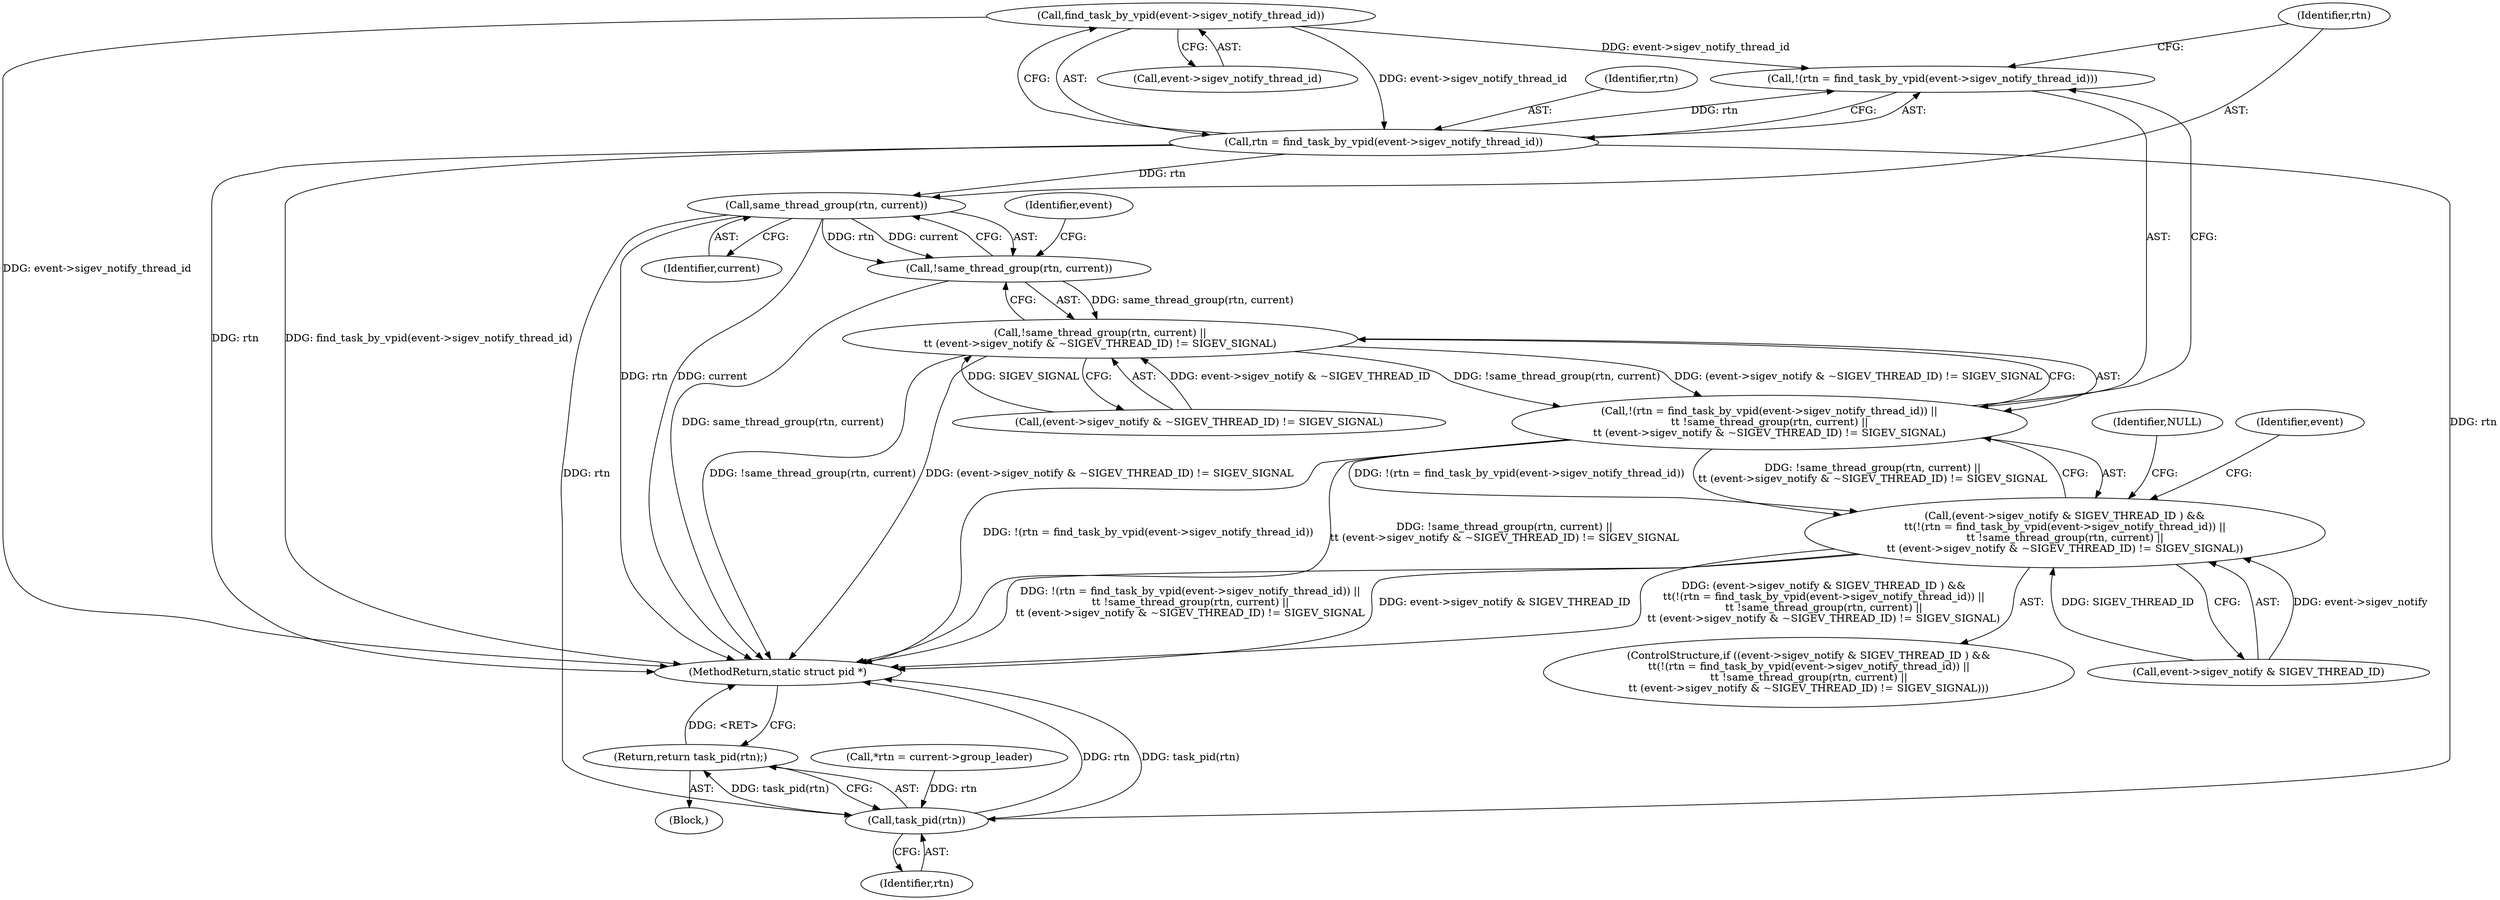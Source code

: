 digraph "1_linux_cef31d9af908243421258f1df35a4a644604efbe_1@pointer" {
"1000120" [label="(Call,find_task_by_vpid(event->sigev_notify_thread_id))"];
"1000117" [label="(Call,!(rtn = find_task_by_vpid(event->sigev_notify_thread_id)))"];
"1000118" [label="(Call,rtn = find_task_by_vpid(event->sigev_notify_thread_id))"];
"1000126" [label="(Call,same_thread_group(rtn, current))"];
"1000125" [label="(Call,!same_thread_group(rtn, current))"];
"1000124" [label="(Call,!same_thread_group(rtn, current) ||\n\t\t (event->sigev_notify & ~SIGEV_THREAD_ID) != SIGEV_SIGNAL)"];
"1000116" [label="(Call,!(rtn = find_task_by_vpid(event->sigev_notify_thread_id)) ||\n\t\t !same_thread_group(rtn, current) ||\n\t\t (event->sigev_notify & ~SIGEV_THREAD_ID) != SIGEV_SIGNAL)"];
"1000110" [label="(Call,(event->sigev_notify & SIGEV_THREAD_ID ) &&\n\t\t(!(rtn = find_task_by_vpid(event->sigev_notify_thread_id)) ||\n\t\t !same_thread_group(rtn, current) ||\n\t\t (event->sigev_notify & ~SIGEV_THREAD_ID) != SIGEV_SIGNAL))"];
"1000161" [label="(Call,task_pid(rtn))"];
"1000160" [label="(Return,return task_pid(rtn);)"];
"1000162" [label="(Identifier,rtn)"];
"1000117" [label="(Call,!(rtn = find_task_by_vpid(event->sigev_notify_thread_id)))"];
"1000119" [label="(Identifier,rtn)"];
"1000110" [label="(Call,(event->sigev_notify & SIGEV_THREAD_ID ) &&\n\t\t(!(rtn = find_task_by_vpid(event->sigev_notify_thread_id)) ||\n\t\t !same_thread_group(rtn, current) ||\n\t\t (event->sigev_notify & ~SIGEV_THREAD_ID) != SIGEV_SIGNAL))"];
"1000163" [label="(MethodReturn,static struct pid *)"];
"1000118" [label="(Call,rtn = find_task_by_vpid(event->sigev_notify_thread_id))"];
"1000161" [label="(Call,task_pid(rtn))"];
"1000129" [label="(Call,(event->sigev_notify & ~SIGEV_THREAD_ID) != SIGEV_SIGNAL)"];
"1000111" [label="(Call,event->sigev_notify & SIGEV_THREAD_ID)"];
"1000160" [label="(Return,return task_pid(rtn);)"];
"1000104" [label="(Call,*rtn = current->group_leader)"];
"1000128" [label="(Identifier,current)"];
"1000126" [label="(Call,same_thread_group(rtn, current))"];
"1000102" [label="(Block,)"];
"1000132" [label="(Identifier,event)"];
"1000125" [label="(Call,!same_thread_group(rtn, current))"];
"1000116" [label="(Call,!(rtn = find_task_by_vpid(event->sigev_notify_thread_id)) ||\n\t\t !same_thread_group(rtn, current) ||\n\t\t (event->sigev_notify & ~SIGEV_THREAD_ID) != SIGEV_SIGNAL)"];
"1000120" [label="(Call,find_task_by_vpid(event->sigev_notify_thread_id))"];
"1000137" [label="(Identifier,NULL)"];
"1000127" [label="(Identifier,rtn)"];
"1000143" [label="(Identifier,event)"];
"1000121" [label="(Call,event->sigev_notify_thread_id)"];
"1000109" [label="(ControlStructure,if ((event->sigev_notify & SIGEV_THREAD_ID ) &&\n\t\t(!(rtn = find_task_by_vpid(event->sigev_notify_thread_id)) ||\n\t\t !same_thread_group(rtn, current) ||\n\t\t (event->sigev_notify & ~SIGEV_THREAD_ID) != SIGEV_SIGNAL)))"];
"1000124" [label="(Call,!same_thread_group(rtn, current) ||\n\t\t (event->sigev_notify & ~SIGEV_THREAD_ID) != SIGEV_SIGNAL)"];
"1000120" -> "1000118"  [label="AST: "];
"1000120" -> "1000121"  [label="CFG: "];
"1000121" -> "1000120"  [label="AST: "];
"1000118" -> "1000120"  [label="CFG: "];
"1000120" -> "1000163"  [label="DDG: event->sigev_notify_thread_id"];
"1000120" -> "1000117"  [label="DDG: event->sigev_notify_thread_id"];
"1000120" -> "1000118"  [label="DDG: event->sigev_notify_thread_id"];
"1000117" -> "1000116"  [label="AST: "];
"1000117" -> "1000118"  [label="CFG: "];
"1000118" -> "1000117"  [label="AST: "];
"1000127" -> "1000117"  [label="CFG: "];
"1000116" -> "1000117"  [label="CFG: "];
"1000118" -> "1000117"  [label="DDG: rtn"];
"1000119" -> "1000118"  [label="AST: "];
"1000118" -> "1000163"  [label="DDG: rtn"];
"1000118" -> "1000163"  [label="DDG: find_task_by_vpid(event->sigev_notify_thread_id)"];
"1000118" -> "1000126"  [label="DDG: rtn"];
"1000118" -> "1000161"  [label="DDG: rtn"];
"1000126" -> "1000125"  [label="AST: "];
"1000126" -> "1000128"  [label="CFG: "];
"1000127" -> "1000126"  [label="AST: "];
"1000128" -> "1000126"  [label="AST: "];
"1000125" -> "1000126"  [label="CFG: "];
"1000126" -> "1000163"  [label="DDG: current"];
"1000126" -> "1000163"  [label="DDG: rtn"];
"1000126" -> "1000125"  [label="DDG: rtn"];
"1000126" -> "1000125"  [label="DDG: current"];
"1000126" -> "1000161"  [label="DDG: rtn"];
"1000125" -> "1000124"  [label="AST: "];
"1000132" -> "1000125"  [label="CFG: "];
"1000124" -> "1000125"  [label="CFG: "];
"1000125" -> "1000163"  [label="DDG: same_thread_group(rtn, current)"];
"1000125" -> "1000124"  [label="DDG: same_thread_group(rtn, current)"];
"1000124" -> "1000116"  [label="AST: "];
"1000124" -> "1000129"  [label="CFG: "];
"1000129" -> "1000124"  [label="AST: "];
"1000116" -> "1000124"  [label="CFG: "];
"1000124" -> "1000163"  [label="DDG: !same_thread_group(rtn, current)"];
"1000124" -> "1000163"  [label="DDG: (event->sigev_notify & ~SIGEV_THREAD_ID) != SIGEV_SIGNAL"];
"1000124" -> "1000116"  [label="DDG: !same_thread_group(rtn, current)"];
"1000124" -> "1000116"  [label="DDG: (event->sigev_notify & ~SIGEV_THREAD_ID) != SIGEV_SIGNAL"];
"1000129" -> "1000124"  [label="DDG: event->sigev_notify & ~SIGEV_THREAD_ID"];
"1000129" -> "1000124"  [label="DDG: SIGEV_SIGNAL"];
"1000116" -> "1000110"  [label="AST: "];
"1000110" -> "1000116"  [label="CFG: "];
"1000116" -> "1000163"  [label="DDG: !(rtn = find_task_by_vpid(event->sigev_notify_thread_id))"];
"1000116" -> "1000163"  [label="DDG: !same_thread_group(rtn, current) ||\n\t\t (event->sigev_notify & ~SIGEV_THREAD_ID) != SIGEV_SIGNAL"];
"1000116" -> "1000110"  [label="DDG: !(rtn = find_task_by_vpid(event->sigev_notify_thread_id))"];
"1000116" -> "1000110"  [label="DDG: !same_thread_group(rtn, current) ||\n\t\t (event->sigev_notify & ~SIGEV_THREAD_ID) != SIGEV_SIGNAL"];
"1000110" -> "1000109"  [label="AST: "];
"1000110" -> "1000111"  [label="CFG: "];
"1000111" -> "1000110"  [label="AST: "];
"1000137" -> "1000110"  [label="CFG: "];
"1000143" -> "1000110"  [label="CFG: "];
"1000110" -> "1000163"  [label="DDG: (event->sigev_notify & SIGEV_THREAD_ID ) &&\n\t\t(!(rtn = find_task_by_vpid(event->sigev_notify_thread_id)) ||\n\t\t !same_thread_group(rtn, current) ||\n\t\t (event->sigev_notify & ~SIGEV_THREAD_ID) != SIGEV_SIGNAL)"];
"1000110" -> "1000163"  [label="DDG: !(rtn = find_task_by_vpid(event->sigev_notify_thread_id)) ||\n\t\t !same_thread_group(rtn, current) ||\n\t\t (event->sigev_notify & ~SIGEV_THREAD_ID) != SIGEV_SIGNAL"];
"1000110" -> "1000163"  [label="DDG: event->sigev_notify & SIGEV_THREAD_ID"];
"1000111" -> "1000110"  [label="DDG: event->sigev_notify"];
"1000111" -> "1000110"  [label="DDG: SIGEV_THREAD_ID"];
"1000161" -> "1000160"  [label="AST: "];
"1000161" -> "1000162"  [label="CFG: "];
"1000162" -> "1000161"  [label="AST: "];
"1000160" -> "1000161"  [label="CFG: "];
"1000161" -> "1000163"  [label="DDG: rtn"];
"1000161" -> "1000163"  [label="DDG: task_pid(rtn)"];
"1000161" -> "1000160"  [label="DDG: task_pid(rtn)"];
"1000104" -> "1000161"  [label="DDG: rtn"];
"1000160" -> "1000102"  [label="AST: "];
"1000163" -> "1000160"  [label="CFG: "];
"1000160" -> "1000163"  [label="DDG: <RET>"];
}
